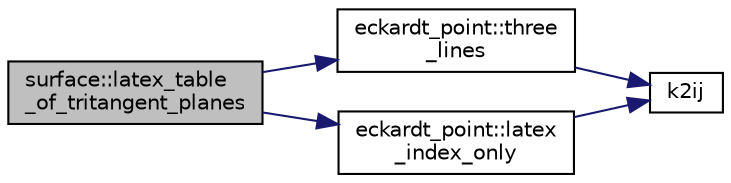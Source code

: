digraph "surface::latex_table_of_tritangent_planes"
{
  edge [fontname="Helvetica",fontsize="10",labelfontname="Helvetica",labelfontsize="10"];
  node [fontname="Helvetica",fontsize="10",shape=record];
  rankdir="LR";
  Node3337 [label="surface::latex_table\l_of_tritangent_planes",height=0.2,width=0.4,color="black", fillcolor="grey75", style="filled", fontcolor="black"];
  Node3337 -> Node3338 [color="midnightblue",fontsize="10",style="solid",fontname="Helvetica"];
  Node3338 [label="eckardt_point::three\l_lines",height=0.2,width=0.4,color="black", fillcolor="white", style="filled",URL="$d6/d2e/classeckardt__point.html#a09d0d5e2bdd6f834aecb6a065c7b6ee7"];
  Node3338 -> Node3339 [color="midnightblue",fontsize="10",style="solid",fontname="Helvetica"];
  Node3339 [label="k2ij",height=0.2,width=0.4,color="black", fillcolor="white", style="filled",URL="$df/dbf/sajeeb_8_c.html#a94379148acec1c2aeedad1903aa0756a"];
  Node3337 -> Node3340 [color="midnightblue",fontsize="10",style="solid",fontname="Helvetica"];
  Node3340 [label="eckardt_point::latex\l_index_only",height=0.2,width=0.4,color="black", fillcolor="white", style="filled",URL="$d6/d2e/classeckardt__point.html#af8fdbe7105921bd80a717cbdaae00e87"];
  Node3340 -> Node3339 [color="midnightblue",fontsize="10",style="solid",fontname="Helvetica"];
}
